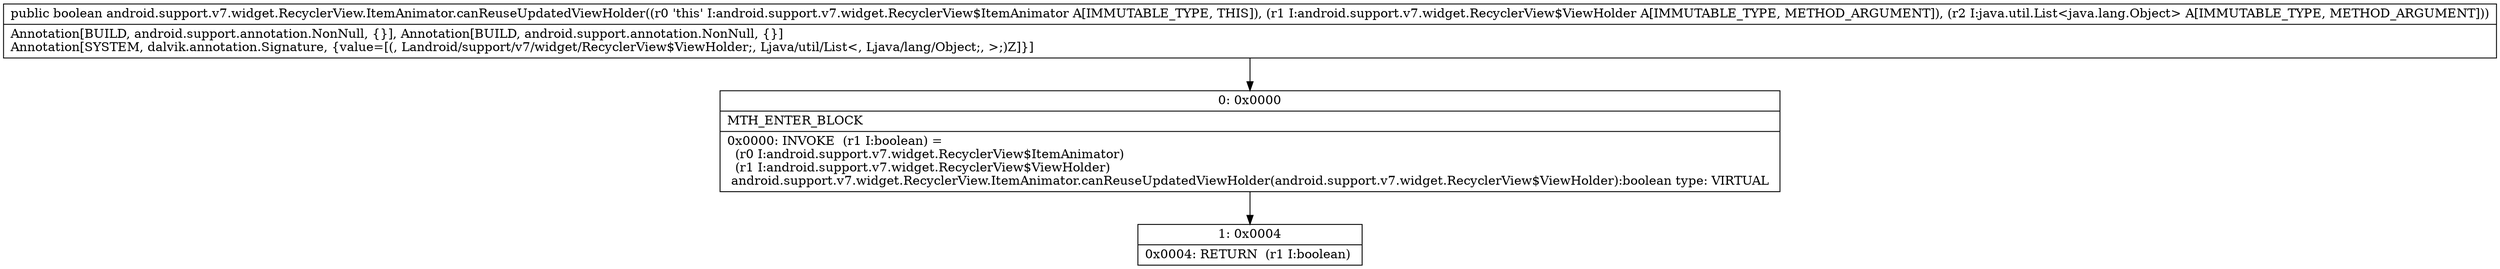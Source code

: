 digraph "CFG forandroid.support.v7.widget.RecyclerView.ItemAnimator.canReuseUpdatedViewHolder(Landroid\/support\/v7\/widget\/RecyclerView$ViewHolder;Ljava\/util\/List;)Z" {
Node_0 [shape=record,label="{0\:\ 0x0000|MTH_ENTER_BLOCK\l|0x0000: INVOKE  (r1 I:boolean) = \l  (r0 I:android.support.v7.widget.RecyclerView$ItemAnimator)\l  (r1 I:android.support.v7.widget.RecyclerView$ViewHolder)\l android.support.v7.widget.RecyclerView.ItemAnimator.canReuseUpdatedViewHolder(android.support.v7.widget.RecyclerView$ViewHolder):boolean type: VIRTUAL \l}"];
Node_1 [shape=record,label="{1\:\ 0x0004|0x0004: RETURN  (r1 I:boolean) \l}"];
MethodNode[shape=record,label="{public boolean android.support.v7.widget.RecyclerView.ItemAnimator.canReuseUpdatedViewHolder((r0 'this' I:android.support.v7.widget.RecyclerView$ItemAnimator A[IMMUTABLE_TYPE, THIS]), (r1 I:android.support.v7.widget.RecyclerView$ViewHolder A[IMMUTABLE_TYPE, METHOD_ARGUMENT]), (r2 I:java.util.List\<java.lang.Object\> A[IMMUTABLE_TYPE, METHOD_ARGUMENT]))  | Annotation[BUILD, android.support.annotation.NonNull, \{\}], Annotation[BUILD, android.support.annotation.NonNull, \{\}]\lAnnotation[SYSTEM, dalvik.annotation.Signature, \{value=[(, Landroid\/support\/v7\/widget\/RecyclerView$ViewHolder;, Ljava\/util\/List\<, Ljava\/lang\/Object;, \>;)Z]\}]\l}"];
MethodNode -> Node_0;
Node_0 -> Node_1;
}

